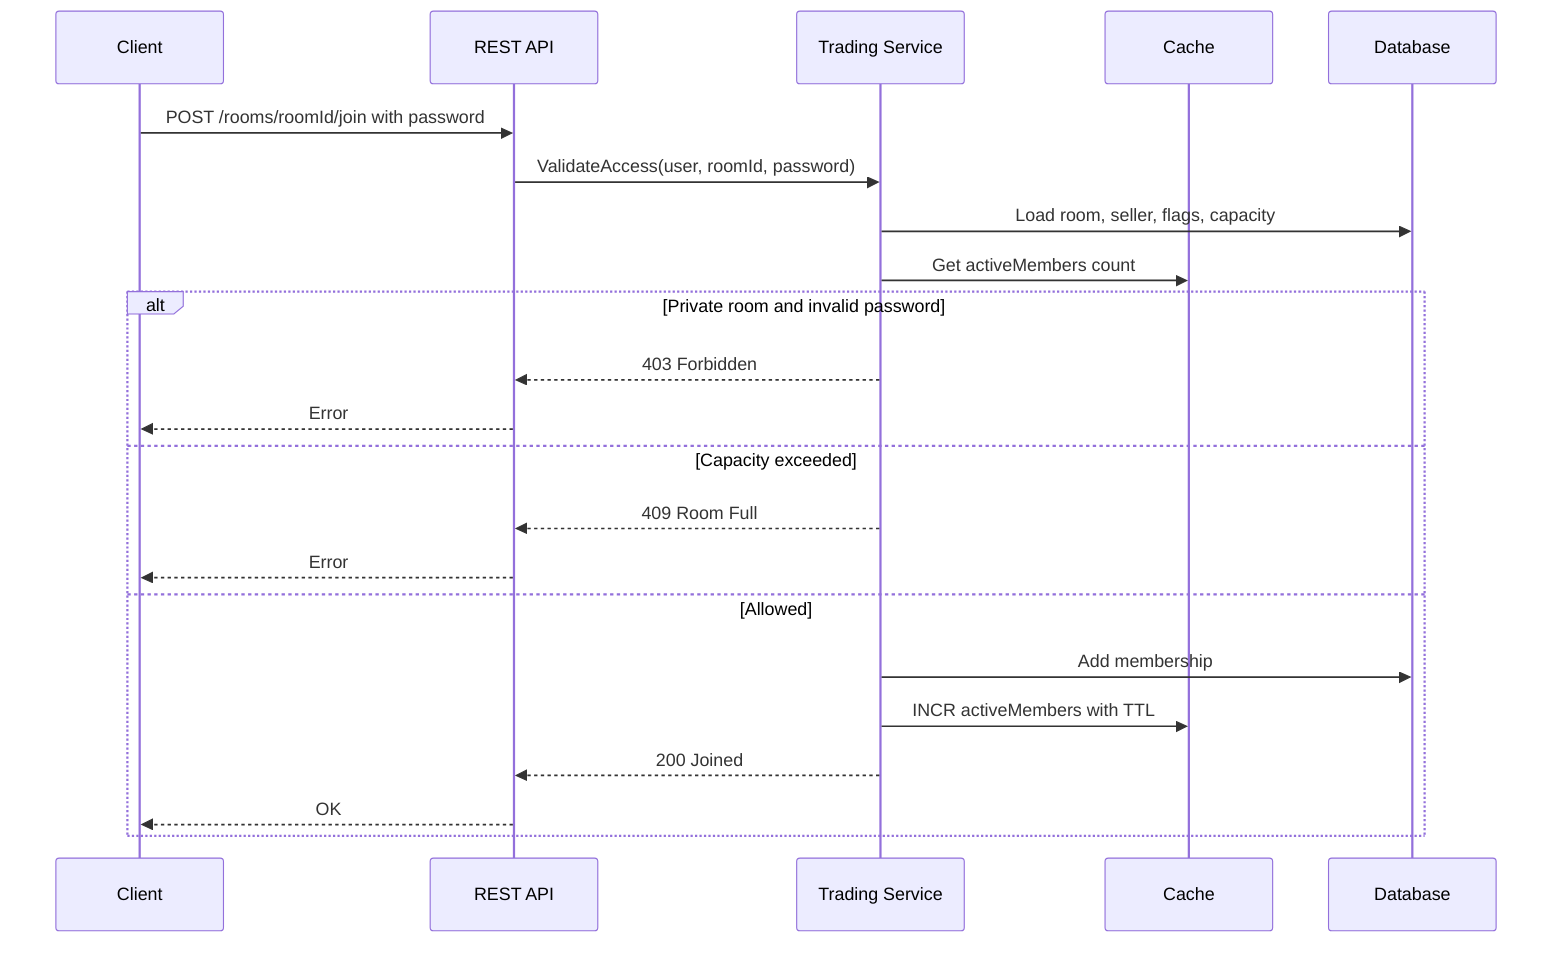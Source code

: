 %% DistributedShoppingStore – Sequence: Join Room with Capacity/Access
sequenceDiagram
    participant U as Client
    participant API as REST API
    participant S as Trading Service
    participant C as Cache
    participant D as Database

    U->>API: POST /rooms/roomId/join with password
    API->>S: ValidateAccess(user, roomId, password)
    S->>D: Load room, seller, flags, capacity
    S->>C: Get activeMembers count
    alt Private room and invalid password
        S-->>API: 403 Forbidden
        API-->>U: Error
    else Capacity exceeded
        S-->>API: 409 Room Full
        API-->>U: Error
    else Allowed
        S->>D: Add membership
        S->>C: INCR activeMembers with TTL
        S-->>API: 200 Joined
        API-->>U: OK
    end